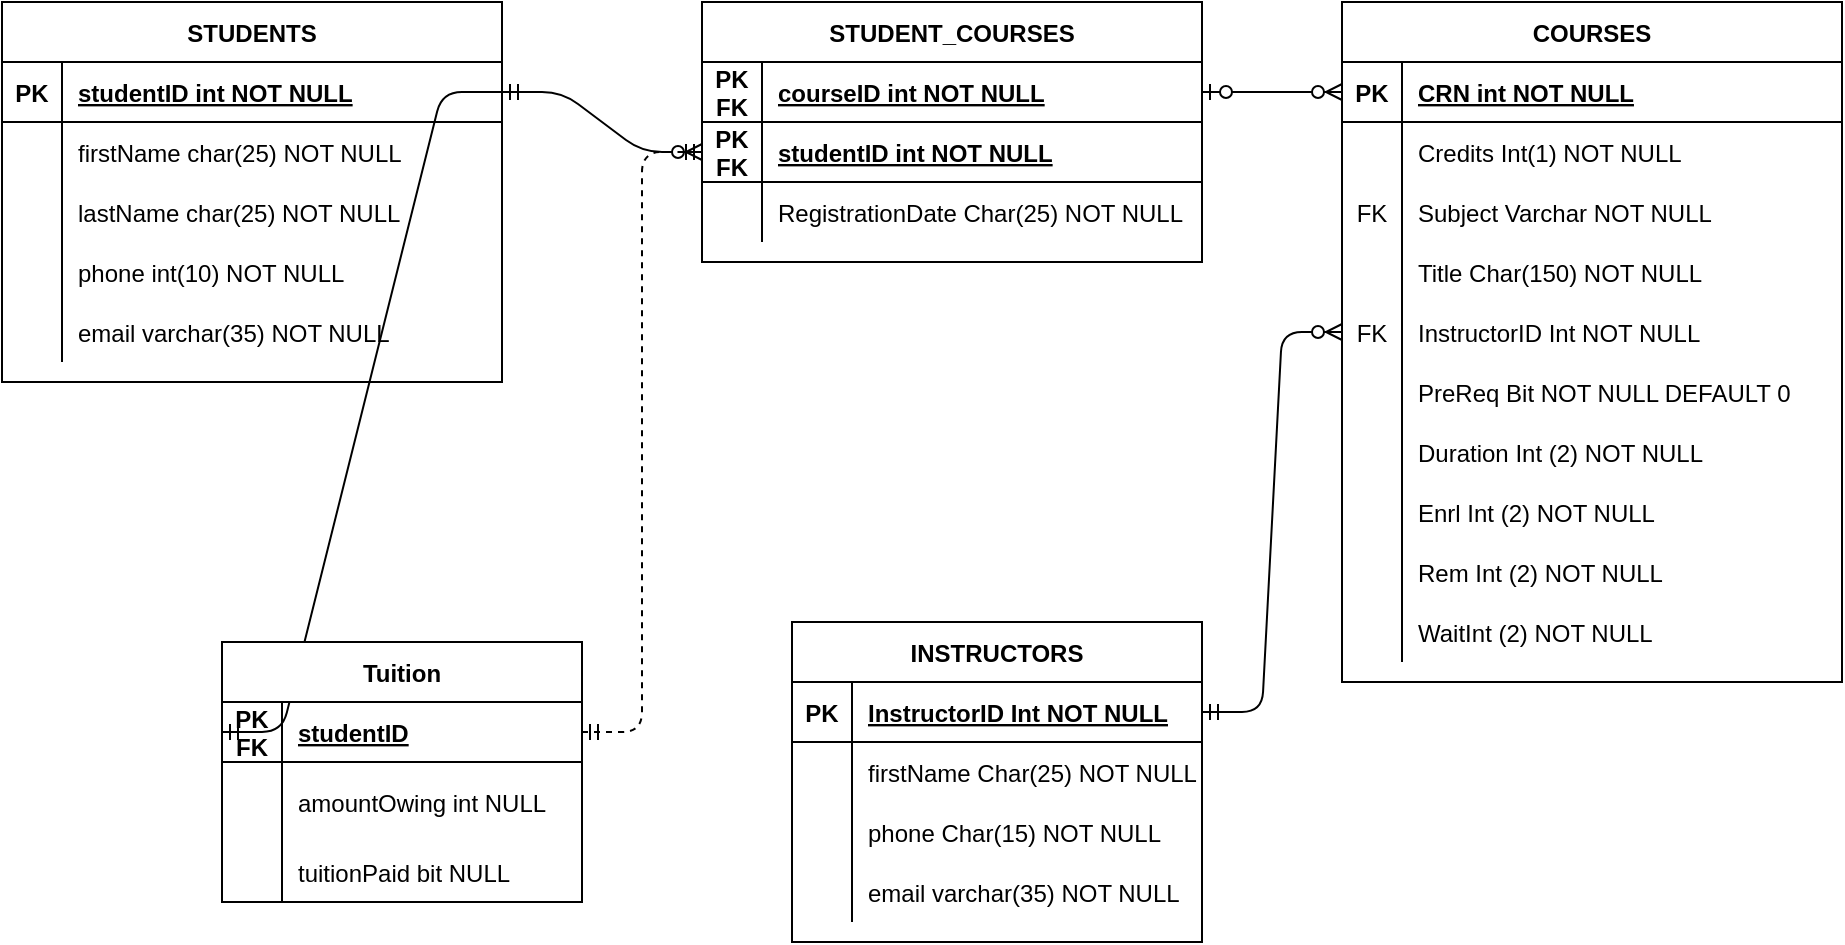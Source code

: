 <mxfile version="13.4.6" type="device"><diagram id="R2lEEEUBdFMjLlhIrx00" name="Page-1"><mxGraphModel dx="665" dy="952" grid="1" gridSize="10" guides="1" tooltips="1" connect="1" arrows="1" fold="1" page="1" pageScale="1" pageWidth="850" pageHeight="1100" math="0" shadow="0" extFonts="Permanent Marker^https://fonts.googleapis.com/css?family=Permanent+Marker"><root><mxCell id="0"/><mxCell id="1" parent="0"/><mxCell id="C-vyLk0tnHw3VtMMgP7b-1" value="" style="edgeStyle=entityRelationEdgeStyle;endArrow=ERzeroToMany;startArrow=ERmandOne;endFill=1;startFill=0;entryX=0;entryY=0.5;entryDx=0;entryDy=0;exitX=1;exitY=0.5;exitDx=0;exitDy=0;" parent="1" source="C-vyLk0tnHw3VtMMgP7b-24" target="1ZKGp73yO8-rAPfm2MG8-69" edge="1"><mxGeometry width="100" height="100" relative="1" as="geometry"><mxPoint x="340" y="720" as="sourcePoint"/><mxPoint x="440" y="620" as="targetPoint"/></mxGeometry></mxCell><mxCell id="C-vyLk0tnHw3VtMMgP7b-23" value="STUDENTS" style="shape=table;startSize=30;container=1;collapsible=1;childLayout=tableLayout;fixedRows=1;rowLines=0;fontStyle=1;align=center;resizeLast=1;" parent="1" vertex="1"><mxGeometry x="60" y="120" width="250" height="190" as="geometry"/></mxCell><mxCell id="C-vyLk0tnHw3VtMMgP7b-24" value="" style="shape=partialRectangle;collapsible=0;dropTarget=0;pointerEvents=0;fillColor=none;points=[[0,0.5],[1,0.5]];portConstraint=eastwest;top=0;left=0;right=0;bottom=1;" parent="C-vyLk0tnHw3VtMMgP7b-23" vertex="1"><mxGeometry y="30" width="250" height="30" as="geometry"/></mxCell><mxCell id="C-vyLk0tnHw3VtMMgP7b-25" value="PK" style="shape=partialRectangle;overflow=hidden;connectable=0;fillColor=none;top=0;left=0;bottom=0;right=0;fontStyle=1;" parent="C-vyLk0tnHw3VtMMgP7b-24" vertex="1"><mxGeometry width="30" height="30" as="geometry"/></mxCell><mxCell id="C-vyLk0tnHw3VtMMgP7b-26" value="studentID int NOT NULL " style="shape=partialRectangle;overflow=hidden;connectable=0;fillColor=none;top=0;left=0;bottom=0;right=0;align=left;spacingLeft=6;fontStyle=5;" parent="C-vyLk0tnHw3VtMMgP7b-24" vertex="1"><mxGeometry x="30" width="220" height="30" as="geometry"/></mxCell><mxCell id="C-vyLk0tnHw3VtMMgP7b-27" value="" style="shape=partialRectangle;collapsible=0;dropTarget=0;pointerEvents=0;fillColor=none;points=[[0,0.5],[1,0.5]];portConstraint=eastwest;top=0;left=0;right=0;bottom=0;" parent="C-vyLk0tnHw3VtMMgP7b-23" vertex="1"><mxGeometry y="60" width="250" height="30" as="geometry"/></mxCell><mxCell id="C-vyLk0tnHw3VtMMgP7b-28" value="" style="shape=partialRectangle;overflow=hidden;connectable=0;fillColor=none;top=0;left=0;bottom=0;right=0;" parent="C-vyLk0tnHw3VtMMgP7b-27" vertex="1"><mxGeometry width="30" height="30" as="geometry"/></mxCell><mxCell id="C-vyLk0tnHw3VtMMgP7b-29" value="firstName char(25) NOT NULL" style="shape=partialRectangle;overflow=hidden;connectable=0;fillColor=none;top=0;left=0;bottom=0;right=0;align=left;spacingLeft=6;" parent="C-vyLk0tnHw3VtMMgP7b-27" vertex="1"><mxGeometry x="30" width="220" height="30" as="geometry"/></mxCell><mxCell id="1ZKGp73yO8-rAPfm2MG8-1" value="" style="shape=partialRectangle;collapsible=0;dropTarget=0;pointerEvents=0;fillColor=none;points=[[0,0.5],[1,0.5]];portConstraint=eastwest;top=0;left=0;right=0;bottom=0;" parent="C-vyLk0tnHw3VtMMgP7b-23" vertex="1"><mxGeometry y="90" width="250" height="30" as="geometry"/></mxCell><mxCell id="1ZKGp73yO8-rAPfm2MG8-2" value="" style="shape=partialRectangle;overflow=hidden;connectable=0;fillColor=none;top=0;left=0;bottom=0;right=0;" parent="1ZKGp73yO8-rAPfm2MG8-1" vertex="1"><mxGeometry width="30" height="30" as="geometry"/></mxCell><mxCell id="1ZKGp73yO8-rAPfm2MG8-3" value="lastName char(25) NOT NULL" style="shape=partialRectangle;overflow=hidden;connectable=0;fillColor=none;top=0;left=0;bottom=0;right=0;align=left;spacingLeft=6;" parent="1ZKGp73yO8-rAPfm2MG8-1" vertex="1"><mxGeometry x="30" width="220" height="30" as="geometry"/></mxCell><mxCell id="1ZKGp73yO8-rAPfm2MG8-4" value="" style="shape=partialRectangle;collapsible=0;dropTarget=0;pointerEvents=0;fillColor=none;points=[[0,0.5],[1,0.5]];portConstraint=eastwest;top=0;left=0;right=0;bottom=0;" parent="C-vyLk0tnHw3VtMMgP7b-23" vertex="1"><mxGeometry y="120" width="250" height="30" as="geometry"/></mxCell><mxCell id="1ZKGp73yO8-rAPfm2MG8-5" value="" style="shape=partialRectangle;overflow=hidden;connectable=0;fillColor=none;top=0;left=0;bottom=0;right=0;" parent="1ZKGp73yO8-rAPfm2MG8-4" vertex="1"><mxGeometry width="30" height="30" as="geometry"/></mxCell><mxCell id="1ZKGp73yO8-rAPfm2MG8-6" value="phone int(10) NOT NULL" style="shape=partialRectangle;overflow=hidden;connectable=0;fillColor=none;top=0;left=0;bottom=0;right=0;align=left;spacingLeft=6;" parent="1ZKGp73yO8-rAPfm2MG8-4" vertex="1"><mxGeometry x="30" width="220" height="30" as="geometry"/></mxCell><mxCell id="1ZKGp73yO8-rAPfm2MG8-11" value="" style="shape=partialRectangle;collapsible=0;dropTarget=0;pointerEvents=0;fillColor=none;points=[[0,0.5],[1,0.5]];portConstraint=eastwest;top=0;left=0;right=0;bottom=0;" parent="C-vyLk0tnHw3VtMMgP7b-23" vertex="1"><mxGeometry y="150" width="250" height="30" as="geometry"/></mxCell><mxCell id="1ZKGp73yO8-rAPfm2MG8-12" value="" style="shape=partialRectangle;overflow=hidden;connectable=0;fillColor=none;top=0;left=0;bottom=0;right=0;" parent="1ZKGp73yO8-rAPfm2MG8-11" vertex="1"><mxGeometry width="30" height="30" as="geometry"/></mxCell><mxCell id="1ZKGp73yO8-rAPfm2MG8-13" value="email varchar(35) NOT NULL" style="shape=partialRectangle;overflow=hidden;connectable=0;fillColor=none;top=0;left=0;bottom=0;right=0;align=left;spacingLeft=6;" parent="1ZKGp73yO8-rAPfm2MG8-11" vertex="1"><mxGeometry x="30" width="220" height="30" as="geometry"/></mxCell><mxCell id="C-vyLk0tnHw3VtMMgP7b-13" value="STUDENT_COURSES" style="shape=table;startSize=30;container=1;collapsible=1;childLayout=tableLayout;fixedRows=1;rowLines=0;fontStyle=1;align=center;resizeLast=1;" parent="1" vertex="1"><mxGeometry x="410" y="120" width="250" height="130" as="geometry"/></mxCell><mxCell id="C-vyLk0tnHw3VtMMgP7b-14" value="" style="shape=partialRectangle;collapsible=0;dropTarget=0;pointerEvents=0;fillColor=none;points=[[0,0.5],[1,0.5]];portConstraint=eastwest;top=0;left=0;right=0;bottom=1;" parent="C-vyLk0tnHw3VtMMgP7b-13" vertex="1"><mxGeometry y="30" width="250" height="30" as="geometry"/></mxCell><mxCell id="C-vyLk0tnHw3VtMMgP7b-15" value="PK&#10;FK" style="shape=partialRectangle;overflow=hidden;connectable=0;fillColor=none;top=0;left=0;bottom=0;right=0;fontStyle=1;" parent="C-vyLk0tnHw3VtMMgP7b-14" vertex="1"><mxGeometry width="30" height="30" as="geometry"/></mxCell><mxCell id="C-vyLk0tnHw3VtMMgP7b-16" value="courseID int NOT NULL" style="shape=partialRectangle;overflow=hidden;connectable=0;fillColor=none;top=0;left=0;bottom=0;right=0;align=left;spacingLeft=6;fontStyle=5;" parent="C-vyLk0tnHw3VtMMgP7b-14" vertex="1"><mxGeometry x="30" width="220" height="30" as="geometry"/></mxCell><mxCell id="1ZKGp73yO8-rAPfm2MG8-69" value="" style="shape=partialRectangle;collapsible=0;dropTarget=0;pointerEvents=0;fillColor=none;points=[[0,0.5],[1,0.5]];portConstraint=eastwest;top=0;left=0;right=0;bottom=1;" parent="C-vyLk0tnHw3VtMMgP7b-13" vertex="1"><mxGeometry y="60" width="250" height="30" as="geometry"/></mxCell><mxCell id="1ZKGp73yO8-rAPfm2MG8-70" value="PK&#10;FK" style="shape=partialRectangle;overflow=hidden;connectable=0;fillColor=none;top=0;left=0;bottom=0;right=0;fontStyle=1;" parent="1ZKGp73yO8-rAPfm2MG8-69" vertex="1"><mxGeometry width="30" height="30" as="geometry"/></mxCell><mxCell id="1ZKGp73yO8-rAPfm2MG8-71" value="studentID int NOT NULL" style="shape=partialRectangle;overflow=hidden;connectable=0;fillColor=none;top=0;left=0;bottom=0;right=0;align=left;spacingLeft=6;fontStyle=5;" parent="1ZKGp73yO8-rAPfm2MG8-69" vertex="1"><mxGeometry x="30" width="220" height="30" as="geometry"/></mxCell><mxCell id="C-vyLk0tnHw3VtMMgP7b-17" value="" style="shape=partialRectangle;collapsible=0;dropTarget=0;pointerEvents=0;fillColor=none;points=[[0,0.5],[1,0.5]];portConstraint=eastwest;top=0;left=0;right=0;bottom=0;" parent="C-vyLk0tnHw3VtMMgP7b-13" vertex="1"><mxGeometry y="90" width="250" height="30" as="geometry"/></mxCell><mxCell id="C-vyLk0tnHw3VtMMgP7b-18" value="" style="shape=partialRectangle;overflow=hidden;connectable=0;fillColor=none;top=0;left=0;bottom=0;right=0;" parent="C-vyLk0tnHw3VtMMgP7b-17" vertex="1"><mxGeometry width="30" height="30" as="geometry"/></mxCell><mxCell id="C-vyLk0tnHw3VtMMgP7b-19" value="RegistrationDate Char(25) NOT NULL" style="shape=partialRectangle;overflow=hidden;connectable=0;fillColor=none;top=0;left=0;bottom=0;right=0;align=left;spacingLeft=6;" parent="C-vyLk0tnHw3VtMMgP7b-17" vertex="1"><mxGeometry x="30" width="220" height="30" as="geometry"/></mxCell><mxCell id="C-vyLk0tnHw3VtMMgP7b-2" value="COURSES" style="shape=table;startSize=30;container=1;collapsible=1;childLayout=tableLayout;fixedRows=1;rowLines=0;fontStyle=1;align=center;resizeLast=1;" parent="1" vertex="1"><mxGeometry x="730" y="120" width="250" height="340" as="geometry"/></mxCell><mxCell id="C-vyLk0tnHw3VtMMgP7b-3" value="" style="shape=partialRectangle;collapsible=0;dropTarget=0;pointerEvents=0;fillColor=none;points=[[0,0.5],[1,0.5]];portConstraint=eastwest;top=0;left=0;right=0;bottom=1;" parent="C-vyLk0tnHw3VtMMgP7b-2" vertex="1"><mxGeometry y="30" width="250" height="30" as="geometry"/></mxCell><mxCell id="C-vyLk0tnHw3VtMMgP7b-4" value="PK" style="shape=partialRectangle;overflow=hidden;connectable=0;fillColor=none;top=0;left=0;bottom=0;right=0;fontStyle=1;" parent="C-vyLk0tnHw3VtMMgP7b-3" vertex="1"><mxGeometry width="30" height="30" as="geometry"/></mxCell><mxCell id="C-vyLk0tnHw3VtMMgP7b-5" value="CRN int NOT NULL " style="shape=partialRectangle;overflow=hidden;connectable=0;fillColor=none;top=0;left=0;bottom=0;right=0;align=left;spacingLeft=6;fontStyle=5;" parent="C-vyLk0tnHw3VtMMgP7b-3" vertex="1"><mxGeometry x="30" width="220" height="30" as="geometry"/></mxCell><mxCell id="C-vyLk0tnHw3VtMMgP7b-6" value="" style="shape=partialRectangle;collapsible=0;dropTarget=0;pointerEvents=0;fillColor=none;points=[[0,0.5],[1,0.5]];portConstraint=eastwest;top=0;left=0;right=0;bottom=0;" parent="C-vyLk0tnHw3VtMMgP7b-2" vertex="1"><mxGeometry y="60" width="250" height="30" as="geometry"/></mxCell><mxCell id="C-vyLk0tnHw3VtMMgP7b-7" value="" style="shape=partialRectangle;overflow=hidden;connectable=0;fillColor=none;top=0;left=0;bottom=0;right=0;" parent="C-vyLk0tnHw3VtMMgP7b-6" vertex="1"><mxGeometry width="30" height="30" as="geometry"/></mxCell><mxCell id="C-vyLk0tnHw3VtMMgP7b-8" value="Credits Int(1) NOT NULL" style="shape=partialRectangle;overflow=hidden;connectable=0;fillColor=none;top=0;left=0;bottom=0;right=0;align=left;spacingLeft=6;" parent="C-vyLk0tnHw3VtMMgP7b-6" vertex="1"><mxGeometry x="30" width="220" height="30" as="geometry"/></mxCell><mxCell id="C-vyLk0tnHw3VtMMgP7b-9" value="" style="shape=partialRectangle;collapsible=0;dropTarget=0;pointerEvents=0;fillColor=none;points=[[0,0.5],[1,0.5]];portConstraint=eastwest;top=0;left=0;right=0;bottom=0;" parent="C-vyLk0tnHw3VtMMgP7b-2" vertex="1"><mxGeometry y="90" width="250" height="30" as="geometry"/></mxCell><mxCell id="C-vyLk0tnHw3VtMMgP7b-10" value="FK" style="shape=partialRectangle;overflow=hidden;connectable=0;fillColor=none;top=0;left=0;bottom=0;right=0;" parent="C-vyLk0tnHw3VtMMgP7b-9" vertex="1"><mxGeometry width="30" height="30" as="geometry"/></mxCell><mxCell id="C-vyLk0tnHw3VtMMgP7b-11" value="Subject Varchar NOT NULL" style="shape=partialRectangle;overflow=hidden;connectable=0;fillColor=none;top=0;left=0;bottom=0;right=0;align=left;spacingLeft=6;" parent="C-vyLk0tnHw3VtMMgP7b-9" vertex="1"><mxGeometry x="30" width="220" height="30" as="geometry"/></mxCell><mxCell id="1ZKGp73yO8-rAPfm2MG8-18" value="" style="shape=partialRectangle;collapsible=0;dropTarget=0;pointerEvents=0;fillColor=none;points=[[0,0.5],[1,0.5]];portConstraint=eastwest;top=0;left=0;right=0;bottom=0;" parent="C-vyLk0tnHw3VtMMgP7b-2" vertex="1"><mxGeometry y="120" width="250" height="30" as="geometry"/></mxCell><mxCell id="1ZKGp73yO8-rAPfm2MG8-19" value="" style="shape=partialRectangle;overflow=hidden;connectable=0;fillColor=none;top=0;left=0;bottom=0;right=0;" parent="1ZKGp73yO8-rAPfm2MG8-18" vertex="1"><mxGeometry width="30" height="30" as="geometry"/></mxCell><mxCell id="1ZKGp73yO8-rAPfm2MG8-20" value="Title Char(150) NOT NULL" style="shape=partialRectangle;overflow=hidden;connectable=0;fillColor=none;top=0;left=0;bottom=0;right=0;align=left;spacingLeft=6;" parent="1ZKGp73yO8-rAPfm2MG8-18" vertex="1"><mxGeometry x="30" width="220" height="30" as="geometry"/></mxCell><mxCell id="1ZKGp73yO8-rAPfm2MG8-61" value="" style="shape=partialRectangle;collapsible=0;dropTarget=0;pointerEvents=0;fillColor=none;points=[[0,0.5],[1,0.5]];portConstraint=eastwest;top=0;left=0;right=0;bottom=0;" parent="C-vyLk0tnHw3VtMMgP7b-2" vertex="1"><mxGeometry y="150" width="250" height="30" as="geometry"/></mxCell><mxCell id="1ZKGp73yO8-rAPfm2MG8-62" value="FK" style="shape=partialRectangle;overflow=hidden;connectable=0;fillColor=none;top=0;left=0;bottom=0;right=0;" parent="1ZKGp73yO8-rAPfm2MG8-61" vertex="1"><mxGeometry width="30" height="30" as="geometry"/></mxCell><mxCell id="1ZKGp73yO8-rAPfm2MG8-63" value="InstructorID Int NOT NULL" style="shape=partialRectangle;overflow=hidden;connectable=0;fillColor=none;top=0;left=0;bottom=0;right=0;align=left;spacingLeft=6;" parent="1ZKGp73yO8-rAPfm2MG8-61" vertex="1"><mxGeometry x="30" width="220" height="30" as="geometry"/></mxCell><mxCell id="JOPRB67UeYBBwbSqixk8-1" value="" style="shape=partialRectangle;collapsible=0;dropTarget=0;pointerEvents=0;fillColor=none;points=[[0,0.5],[1,0.5]];portConstraint=eastwest;top=0;left=0;right=0;bottom=0;" vertex="1" parent="C-vyLk0tnHw3VtMMgP7b-2"><mxGeometry y="180" width="250" height="30" as="geometry"/></mxCell><mxCell id="JOPRB67UeYBBwbSqixk8-2" value="" style="shape=partialRectangle;overflow=hidden;connectable=0;fillColor=none;top=0;left=0;bottom=0;right=0;" vertex="1" parent="JOPRB67UeYBBwbSqixk8-1"><mxGeometry width="30" height="30" as="geometry"/></mxCell><mxCell id="JOPRB67UeYBBwbSqixk8-3" value="PreReq Bit NOT NULL DEFAULT 0" style="shape=partialRectangle;overflow=hidden;connectable=0;fillColor=none;top=0;left=0;bottom=0;right=0;align=left;spacingLeft=6;" vertex="1" parent="JOPRB67UeYBBwbSqixk8-1"><mxGeometry x="30" width="220" height="30" as="geometry"/></mxCell><mxCell id="JOPRB67UeYBBwbSqixk8-4" value="" style="shape=partialRectangle;collapsible=0;dropTarget=0;pointerEvents=0;fillColor=none;points=[[0,0.5],[1,0.5]];portConstraint=eastwest;top=0;left=0;right=0;bottom=0;" vertex="1" parent="C-vyLk0tnHw3VtMMgP7b-2"><mxGeometry y="210" width="250" height="30" as="geometry"/></mxCell><mxCell id="JOPRB67UeYBBwbSqixk8-5" value="" style="shape=partialRectangle;overflow=hidden;connectable=0;fillColor=none;top=0;left=0;bottom=0;right=0;" vertex="1" parent="JOPRB67UeYBBwbSqixk8-4"><mxGeometry width="30" height="30" as="geometry"/></mxCell><mxCell id="JOPRB67UeYBBwbSqixk8-6" value="Duration Int (2) NOT NULL" style="shape=partialRectangle;overflow=hidden;connectable=0;fillColor=none;top=0;left=0;bottom=0;right=0;align=left;spacingLeft=6;" vertex="1" parent="JOPRB67UeYBBwbSqixk8-4"><mxGeometry x="30" width="220" height="30" as="geometry"/></mxCell><mxCell id="JOPRB67UeYBBwbSqixk8-7" value="" style="shape=partialRectangle;collapsible=0;dropTarget=0;pointerEvents=0;fillColor=none;points=[[0,0.5],[1,0.5]];portConstraint=eastwest;top=0;left=0;right=0;bottom=0;" vertex="1" parent="C-vyLk0tnHw3VtMMgP7b-2"><mxGeometry y="240" width="250" height="30" as="geometry"/></mxCell><mxCell id="JOPRB67UeYBBwbSqixk8-8" value="" style="shape=partialRectangle;overflow=hidden;connectable=0;fillColor=none;top=0;left=0;bottom=0;right=0;" vertex="1" parent="JOPRB67UeYBBwbSqixk8-7"><mxGeometry width="30" height="30" as="geometry"/></mxCell><mxCell id="JOPRB67UeYBBwbSqixk8-9" value="Enrl Int (2) NOT NULL" style="shape=partialRectangle;overflow=hidden;connectable=0;fillColor=none;top=0;left=0;bottom=0;right=0;align=left;spacingLeft=6;" vertex="1" parent="JOPRB67UeYBBwbSqixk8-7"><mxGeometry x="30" width="220" height="30" as="geometry"/></mxCell><mxCell id="JOPRB67UeYBBwbSqixk8-10" value="" style="shape=partialRectangle;collapsible=0;dropTarget=0;pointerEvents=0;fillColor=none;points=[[0,0.5],[1,0.5]];portConstraint=eastwest;top=0;left=0;right=0;bottom=0;" vertex="1" parent="C-vyLk0tnHw3VtMMgP7b-2"><mxGeometry y="270" width="250" height="30" as="geometry"/></mxCell><mxCell id="JOPRB67UeYBBwbSqixk8-11" value="" style="shape=partialRectangle;overflow=hidden;connectable=0;fillColor=none;top=0;left=0;bottom=0;right=0;" vertex="1" parent="JOPRB67UeYBBwbSqixk8-10"><mxGeometry width="30" height="30" as="geometry"/></mxCell><mxCell id="JOPRB67UeYBBwbSqixk8-12" value="Rem Int (2) NOT NULL" style="shape=partialRectangle;overflow=hidden;connectable=0;fillColor=none;top=0;left=0;bottom=0;right=0;align=left;spacingLeft=6;" vertex="1" parent="JOPRB67UeYBBwbSqixk8-10"><mxGeometry x="30" width="220" height="30" as="geometry"/></mxCell><mxCell id="JOPRB67UeYBBwbSqixk8-13" value="" style="shape=partialRectangle;collapsible=0;dropTarget=0;pointerEvents=0;fillColor=none;points=[[0,0.5],[1,0.5]];portConstraint=eastwest;top=0;left=0;right=0;bottom=0;" vertex="1" parent="C-vyLk0tnHw3VtMMgP7b-2"><mxGeometry y="300" width="250" height="30" as="geometry"/></mxCell><mxCell id="JOPRB67UeYBBwbSqixk8-14" value="" style="shape=partialRectangle;overflow=hidden;connectable=0;fillColor=none;top=0;left=0;bottom=0;right=0;" vertex="1" parent="JOPRB67UeYBBwbSqixk8-13"><mxGeometry width="30" height="30" as="geometry"/></mxCell><mxCell id="JOPRB67UeYBBwbSqixk8-15" value="WaitInt (2) NOT NULL" style="shape=partialRectangle;overflow=hidden;connectable=0;fillColor=none;top=0;left=0;bottom=0;right=0;align=left;spacingLeft=6;" vertex="1" parent="JOPRB67UeYBBwbSqixk8-13"><mxGeometry x="30" width="220" height="30" as="geometry"/></mxCell><mxCell id="1ZKGp73yO8-rAPfm2MG8-64" value="" style="edgeStyle=entityRelationEdgeStyle;fontSize=12;html=1;endArrow=ERzeroToMany;endFill=1;exitX=1;exitY=0.5;exitDx=0;exitDy=0;entryX=0;entryY=0.5;entryDx=0;entryDy=0;startArrow=ERmandOne;startFill=0;" parent="1" source="1ZKGp73yO8-rAPfm2MG8-22" target="1ZKGp73yO8-rAPfm2MG8-61" edge="1"><mxGeometry width="100" height="100" relative="1" as="geometry"><mxPoint x="595" y="430" as="sourcePoint"/><mxPoint x="695" y="330" as="targetPoint"/></mxGeometry></mxCell><mxCell id="1ZKGp73yO8-rAPfm2MG8-68" style="edgeStyle=orthogonalEdgeStyle;rounded=0;orthogonalLoop=1;jettySize=auto;html=1;exitX=1;exitY=0.5;exitDx=0;exitDy=0;entryX=0;entryY=0.5;entryDx=0;entryDy=0;endArrow=ERzeroToMany;endFill=1;startArrow=ERzeroToOne;startFill=1;" parent="1" source="C-vyLk0tnHw3VtMMgP7b-14" target="C-vyLk0tnHw3VtMMgP7b-3" edge="1"><mxGeometry relative="1" as="geometry"/></mxCell><mxCell id="1ZKGp73yO8-rAPfm2MG8-86" value="" style="edgeStyle=entityRelationEdgeStyle;fontSize=12;html=1;endArrow=ERmandOne;endFill=0;entryX=0;entryY=0.5;entryDx=0;entryDy=0;exitX=1;exitY=0.5;exitDx=0;exitDy=0;" parent="1" source="C-vyLk0tnHw3VtMMgP7b-24" target="1ZKGp73yO8-rAPfm2MG8-74" edge="1"><mxGeometry width="100" height="100" relative="1" as="geometry"><mxPoint x="350" y="220" as="sourcePoint"/><mxPoint x="640" y="330" as="targetPoint"/></mxGeometry></mxCell><mxCell id="1ZKGp73yO8-rAPfm2MG8-73" value="Tuition" style="shape=table;startSize=30;container=1;collapsible=1;childLayout=tableLayout;fixedRows=1;rowLines=0;fontStyle=1;align=center;resizeLast=1;" parent="1" vertex="1"><mxGeometry x="170" y="440" width="180" height="130" as="geometry"/></mxCell><mxCell id="1ZKGp73yO8-rAPfm2MG8-74" value="" style="shape=partialRectangle;collapsible=0;dropTarget=0;pointerEvents=0;fillColor=none;top=0;left=0;bottom=1;right=0;points=[[0,0.5],[1,0.5]];portConstraint=eastwest;" parent="1ZKGp73yO8-rAPfm2MG8-73" vertex="1"><mxGeometry y="30" width="180" height="30" as="geometry"/></mxCell><mxCell id="1ZKGp73yO8-rAPfm2MG8-75" value="PK&#10;FK" style="shape=partialRectangle;connectable=0;fillColor=none;top=0;left=0;bottom=0;right=0;fontStyle=1;overflow=hidden;" parent="1ZKGp73yO8-rAPfm2MG8-74" vertex="1"><mxGeometry width="30" height="30" as="geometry"/></mxCell><mxCell id="1ZKGp73yO8-rAPfm2MG8-76" value="studentID" style="shape=partialRectangle;connectable=0;fillColor=none;top=0;left=0;bottom=0;right=0;align=left;spacingLeft=6;fontStyle=5;overflow=hidden;" parent="1ZKGp73yO8-rAPfm2MG8-74" vertex="1"><mxGeometry x="30" width="150" height="30" as="geometry"/></mxCell><mxCell id="1ZKGp73yO8-rAPfm2MG8-77" value="" style="shape=partialRectangle;collapsible=0;dropTarget=0;pointerEvents=0;fillColor=none;top=0;left=0;bottom=0;right=0;points=[[0,0.5],[1,0.5]];portConstraint=eastwest;" parent="1ZKGp73yO8-rAPfm2MG8-73" vertex="1"><mxGeometry y="60" width="180" height="40" as="geometry"/></mxCell><mxCell id="1ZKGp73yO8-rAPfm2MG8-78" value="" style="shape=partialRectangle;connectable=0;fillColor=none;top=0;left=0;bottom=0;right=0;editable=1;overflow=hidden;" parent="1ZKGp73yO8-rAPfm2MG8-77" vertex="1"><mxGeometry width="30" height="40" as="geometry"/></mxCell><mxCell id="1ZKGp73yO8-rAPfm2MG8-79" value="amountOwing int NULL" style="shape=partialRectangle;connectable=0;fillColor=none;top=0;left=0;bottom=0;right=0;align=left;spacingLeft=6;overflow=hidden;" parent="1ZKGp73yO8-rAPfm2MG8-77" vertex="1"><mxGeometry x="30" width="150" height="40" as="geometry"/></mxCell><mxCell id="1ZKGp73yO8-rAPfm2MG8-80" value="" style="shape=partialRectangle;collapsible=0;dropTarget=0;pointerEvents=0;fillColor=none;top=0;left=0;bottom=0;right=0;points=[[0,0.5],[1,0.5]];portConstraint=eastwest;" parent="1ZKGp73yO8-rAPfm2MG8-73" vertex="1"><mxGeometry y="100" width="180" height="30" as="geometry"/></mxCell><mxCell id="1ZKGp73yO8-rAPfm2MG8-81" value="" style="shape=partialRectangle;connectable=0;fillColor=none;top=0;left=0;bottom=0;right=0;editable=1;overflow=hidden;" parent="1ZKGp73yO8-rAPfm2MG8-80" vertex="1"><mxGeometry width="30" height="30" as="geometry"/></mxCell><mxCell id="1ZKGp73yO8-rAPfm2MG8-82" value="tuitionPaid bit NULL" style="shape=partialRectangle;connectable=0;fillColor=none;top=0;left=0;bottom=0;right=0;align=left;spacingLeft=6;overflow=hidden;" parent="1ZKGp73yO8-rAPfm2MG8-80" vertex="1"><mxGeometry x="30" width="150" height="30" as="geometry"/></mxCell><mxCell id="1ZKGp73yO8-rAPfm2MG8-87" value="" style="edgeStyle=entityRelationEdgeStyle;fontSize=12;html=1;endArrow=ERmandOne;endFill=0;exitX=1;exitY=0.5;exitDx=0;exitDy=0;entryX=0;entryY=0.5;entryDx=0;entryDy=0;startArrow=ERmandOne;startFill=0;dashed=1;" parent="1" source="1ZKGp73yO8-rAPfm2MG8-74" target="1ZKGp73yO8-rAPfm2MG8-69" edge="1"><mxGeometry width="100" height="100" relative="1" as="geometry"><mxPoint x="540" y="430" as="sourcePoint"/><mxPoint x="410" y="255" as="targetPoint"/></mxGeometry></mxCell><mxCell id="1ZKGp73yO8-rAPfm2MG8-21" value="INSTRUCTORS" style="shape=table;startSize=30;container=1;collapsible=1;childLayout=tableLayout;fixedRows=1;rowLines=0;fontStyle=1;align=center;resizeLast=1;" parent="1" vertex="1"><mxGeometry x="455" y="430" width="205" height="160" as="geometry"/></mxCell><mxCell id="1ZKGp73yO8-rAPfm2MG8-22" value="" style="shape=partialRectangle;collapsible=0;dropTarget=0;pointerEvents=0;fillColor=none;top=0;left=0;bottom=1;right=0;points=[[0,0.5],[1,0.5]];portConstraint=eastwest;" parent="1ZKGp73yO8-rAPfm2MG8-21" vertex="1"><mxGeometry y="30" width="205" height="30" as="geometry"/></mxCell><mxCell id="1ZKGp73yO8-rAPfm2MG8-23" value="PK" style="shape=partialRectangle;connectable=0;fillColor=none;top=0;left=0;bottom=0;right=0;fontStyle=1;overflow=hidden;" parent="1ZKGp73yO8-rAPfm2MG8-22" vertex="1"><mxGeometry width="30" height="30" as="geometry"/></mxCell><mxCell id="1ZKGp73yO8-rAPfm2MG8-24" value="InstructorID Int NOT NULL" style="shape=partialRectangle;connectable=0;fillColor=none;top=0;left=0;bottom=0;right=0;align=left;spacingLeft=6;fontStyle=5;overflow=hidden;" parent="1ZKGp73yO8-rAPfm2MG8-22" vertex="1"><mxGeometry x="30" width="175" height="30" as="geometry"/></mxCell><mxCell id="1ZKGp73yO8-rAPfm2MG8-25" value="" style="shape=partialRectangle;collapsible=0;dropTarget=0;pointerEvents=0;fillColor=none;top=0;left=0;bottom=0;right=0;points=[[0,0.5],[1,0.5]];portConstraint=eastwest;" parent="1ZKGp73yO8-rAPfm2MG8-21" vertex="1"><mxGeometry y="60" width="205" height="30" as="geometry"/></mxCell><mxCell id="1ZKGp73yO8-rAPfm2MG8-26" value="" style="shape=partialRectangle;connectable=0;fillColor=none;top=0;left=0;bottom=0;right=0;editable=1;overflow=hidden;" parent="1ZKGp73yO8-rAPfm2MG8-25" vertex="1"><mxGeometry width="30" height="30" as="geometry"/></mxCell><mxCell id="1ZKGp73yO8-rAPfm2MG8-27" value="firstName Char(25) NOT NULL" style="shape=partialRectangle;connectable=0;fillColor=none;top=0;left=0;bottom=0;right=0;align=left;spacingLeft=6;overflow=hidden;" parent="1ZKGp73yO8-rAPfm2MG8-25" vertex="1"><mxGeometry x="30" width="175" height="30" as="geometry"/></mxCell><mxCell id="1ZKGp73yO8-rAPfm2MG8-31" value="" style="shape=partialRectangle;collapsible=0;dropTarget=0;pointerEvents=0;fillColor=none;top=0;left=0;bottom=0;right=0;points=[[0,0.5],[1,0.5]];portConstraint=eastwest;" parent="1ZKGp73yO8-rAPfm2MG8-21" vertex="1"><mxGeometry y="90" width="205" height="30" as="geometry"/></mxCell><mxCell id="1ZKGp73yO8-rAPfm2MG8-32" value="" style="shape=partialRectangle;connectable=0;fillColor=none;top=0;left=0;bottom=0;right=0;editable=1;overflow=hidden;" parent="1ZKGp73yO8-rAPfm2MG8-31" vertex="1"><mxGeometry width="30" height="30" as="geometry"/></mxCell><mxCell id="1ZKGp73yO8-rAPfm2MG8-33" value="phone Char(15) NOT NULL" style="shape=partialRectangle;connectable=0;fillColor=none;top=0;left=0;bottom=0;right=0;align=left;spacingLeft=6;overflow=hidden;" parent="1ZKGp73yO8-rAPfm2MG8-31" vertex="1"><mxGeometry x="30" width="175" height="30" as="geometry"/></mxCell><mxCell id="1ZKGp73yO8-rAPfm2MG8-88" value="" style="shape=partialRectangle;collapsible=0;dropTarget=0;pointerEvents=0;fillColor=none;top=0;left=0;bottom=0;right=0;points=[[0,0.5],[1,0.5]];portConstraint=eastwest;" parent="1ZKGp73yO8-rAPfm2MG8-21" vertex="1"><mxGeometry y="120" width="205" height="30" as="geometry"/></mxCell><mxCell id="1ZKGp73yO8-rAPfm2MG8-89" value="" style="shape=partialRectangle;connectable=0;fillColor=none;top=0;left=0;bottom=0;right=0;editable=1;overflow=hidden;" parent="1ZKGp73yO8-rAPfm2MG8-88" vertex="1"><mxGeometry width="30" height="30" as="geometry"/></mxCell><mxCell id="1ZKGp73yO8-rAPfm2MG8-90" value="email varchar(35) NOT NULL" style="shape=partialRectangle;connectable=0;fillColor=none;top=0;left=0;bottom=0;right=0;align=left;spacingLeft=6;overflow=hidden;" parent="1ZKGp73yO8-rAPfm2MG8-88" vertex="1"><mxGeometry x="30" width="175" height="30" as="geometry"/></mxCell></root></mxGraphModel></diagram></mxfile>
